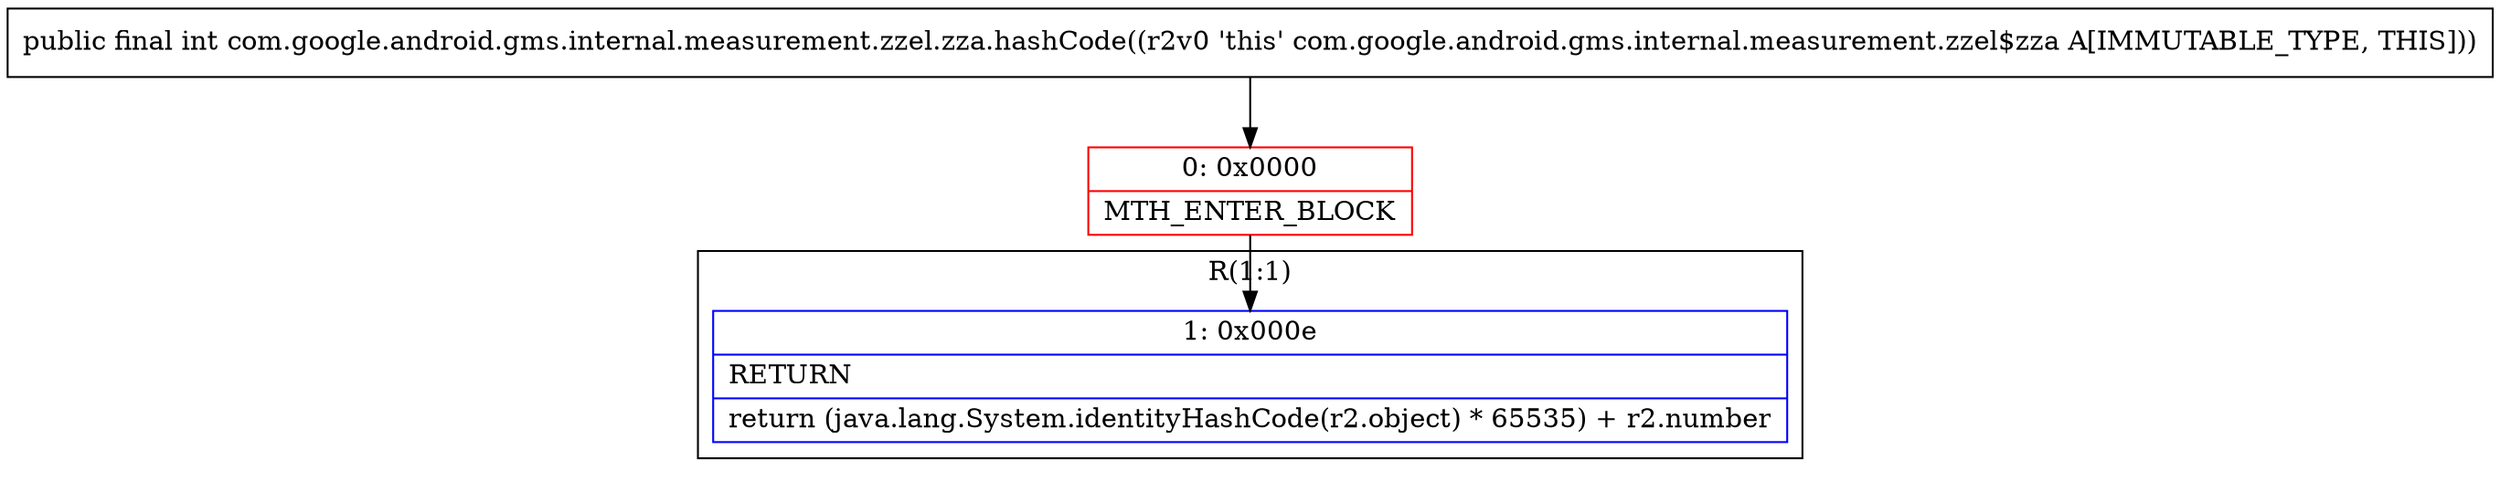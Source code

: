 digraph "CFG forcom.google.android.gms.internal.measurement.zzel.zza.hashCode()I" {
subgraph cluster_Region_938723879 {
label = "R(1:1)";
node [shape=record,color=blue];
Node_1 [shape=record,label="{1\:\ 0x000e|RETURN\l|return (java.lang.System.identityHashCode(r2.object) * 65535) + r2.number\l}"];
}
Node_0 [shape=record,color=red,label="{0\:\ 0x0000|MTH_ENTER_BLOCK\l}"];
MethodNode[shape=record,label="{public final int com.google.android.gms.internal.measurement.zzel.zza.hashCode((r2v0 'this' com.google.android.gms.internal.measurement.zzel$zza A[IMMUTABLE_TYPE, THIS])) }"];
MethodNode -> Node_0;
Node_0 -> Node_1;
}

